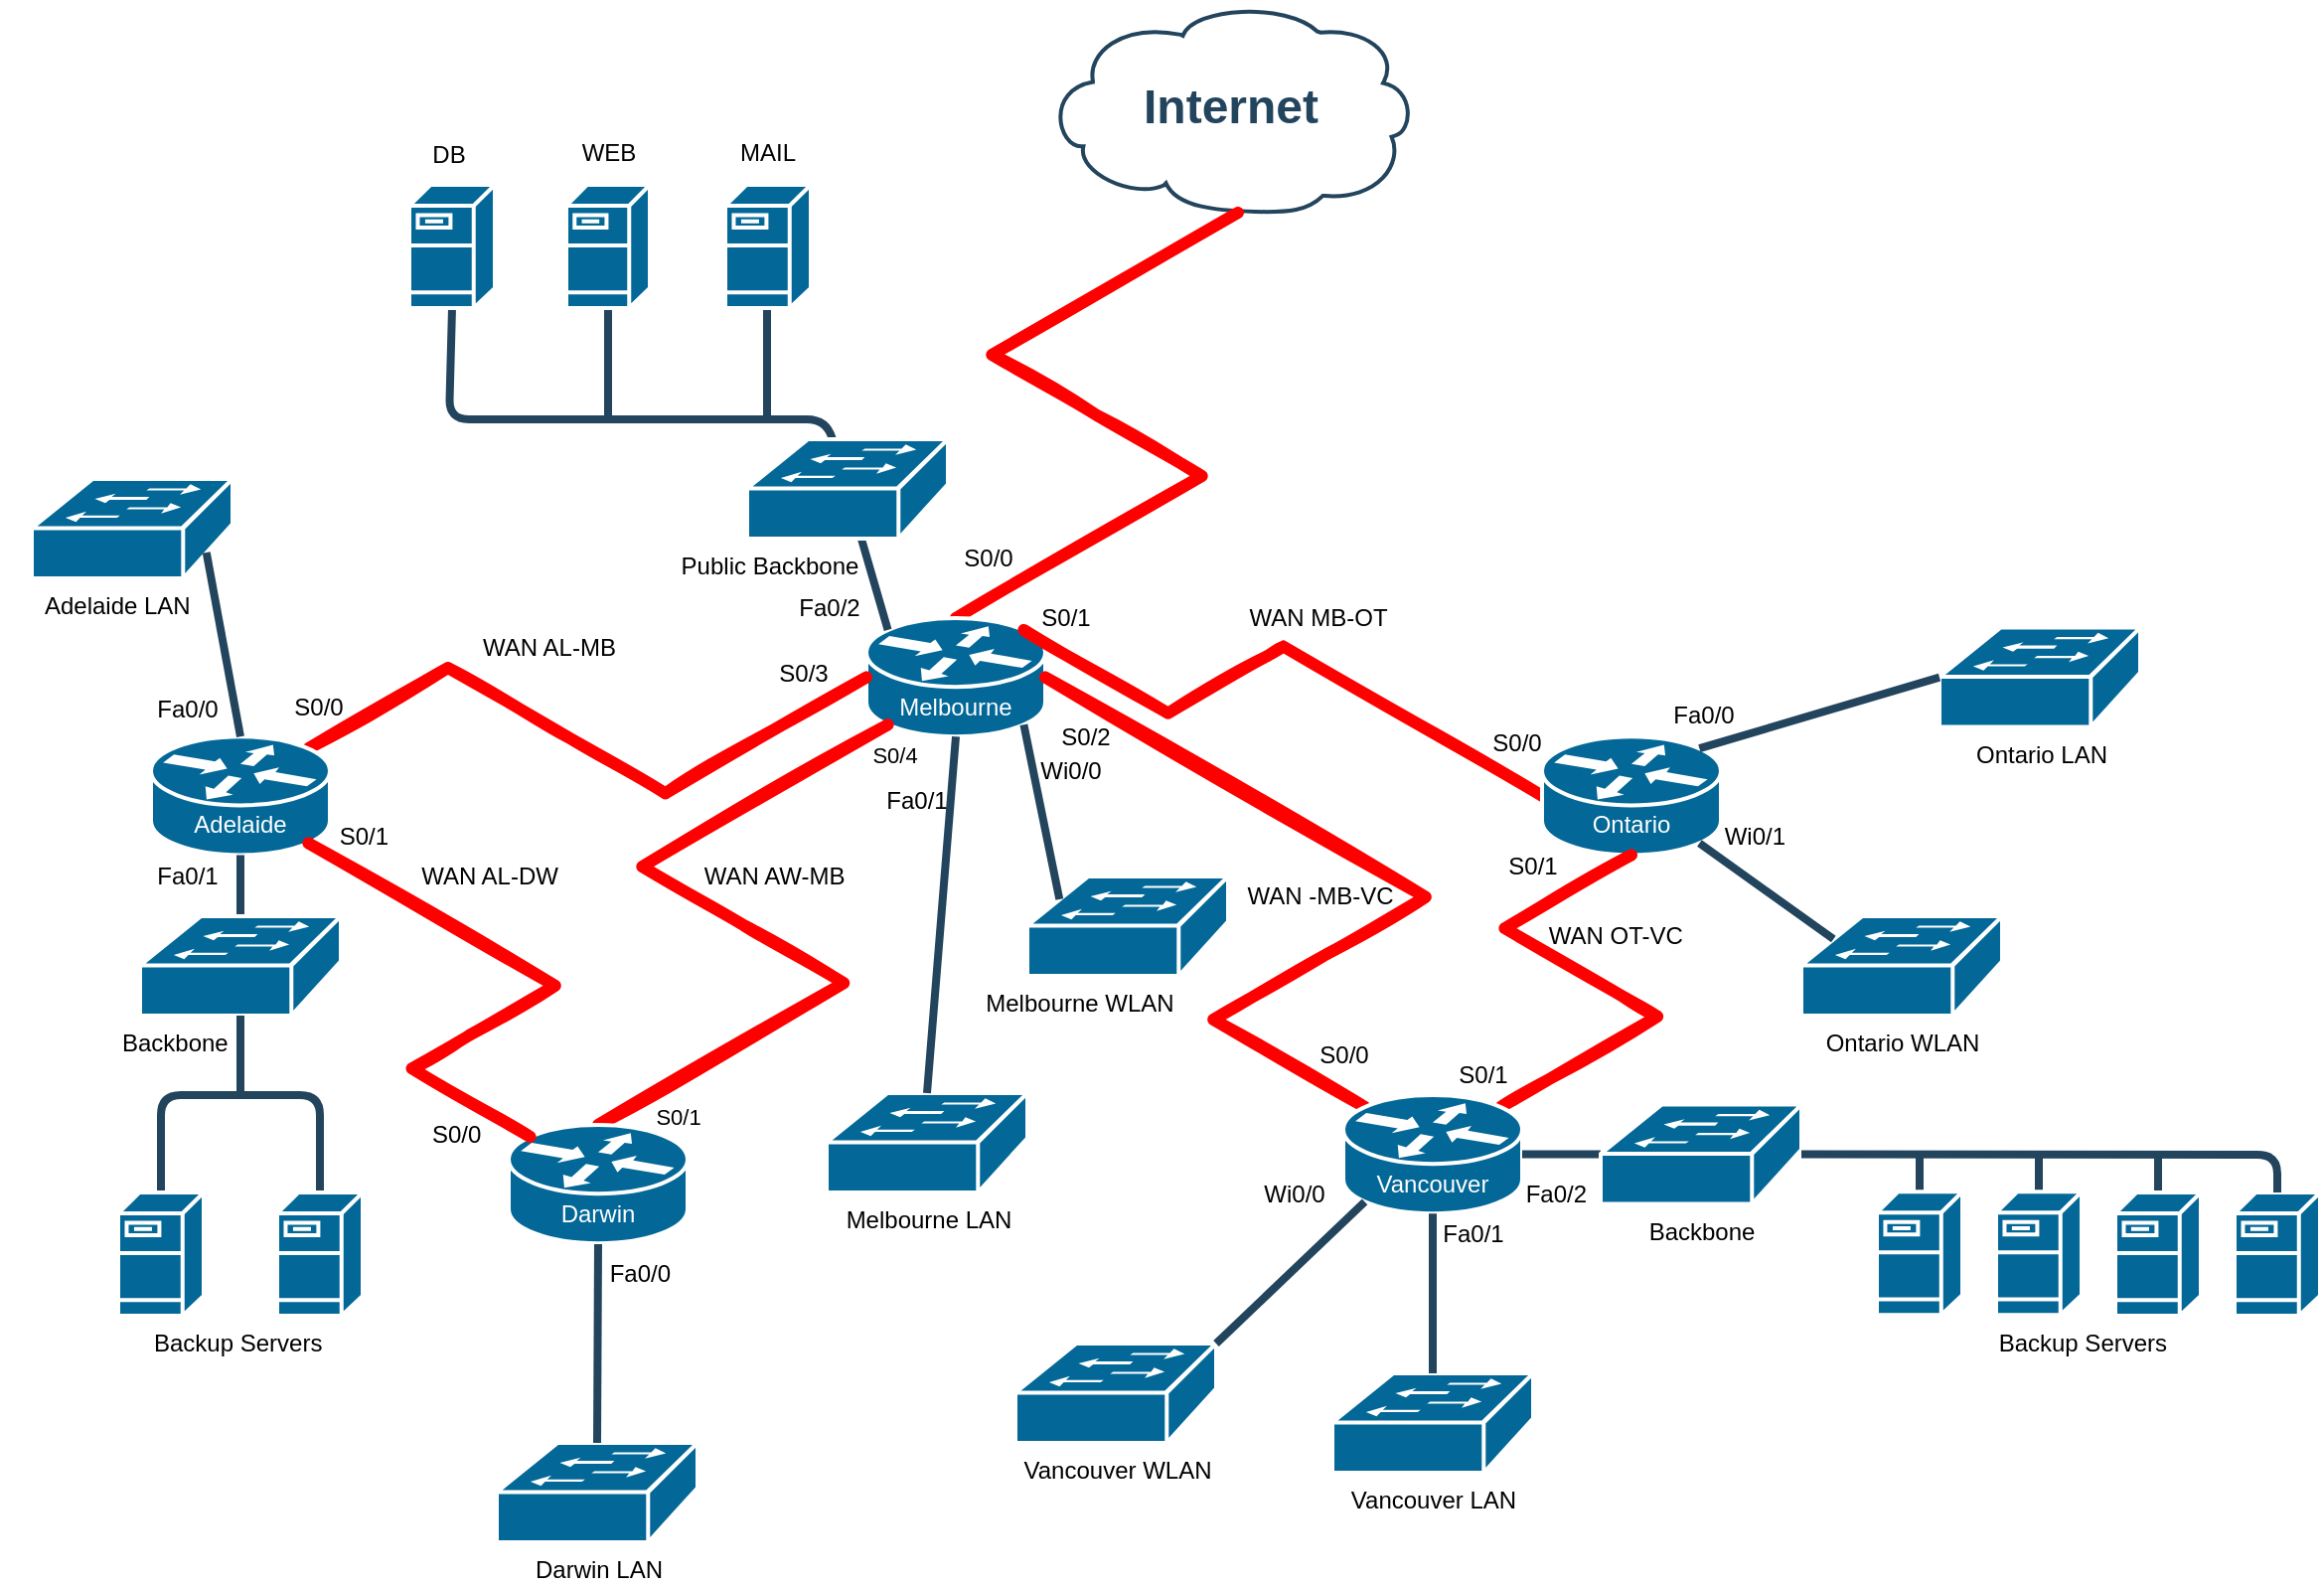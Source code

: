 <mxfile version="16.5.5" type="github">
  <diagram id="6a731a19-8d31-9384-78a2-239565b7b9f0" name="Page-1">
    <mxGraphModel dx="791" dy="792" grid="1" gridSize="10" guides="1" tooltips="1" connect="1" arrows="1" fold="1" page="1" pageScale="1" pageWidth="827" pageHeight="1169" background="none" math="0" shadow="0">
      <root>
        <mxCell id="0" />
        <mxCell id="1" parent="0" />
        <mxCell id="2109" value="Internet" style="shape=mxgraph.cisco.storage.cloud;html=1;dashed=0;strokeColor=#23445D;fillColor=#ffffff;strokeWidth=2;fontFamily=Helvetica;fontSize=24;fontColor=#23445D;align=center;fontStyle=1" parent="1" vertex="1">
          <mxGeometry x="540" y="50" width="186" height="106" as="geometry" />
        </mxCell>
        <mxCell id="spcKTsgn2pda0706TFlu-2170" style="edgeStyle=isometricEdgeStyle;rounded=0;orthogonalLoop=1;jettySize=auto;html=1;strokeColor=#FF0000;strokeWidth=6;endArrow=none;endFill=0;sketch=1;exitX=0.5;exitY=0;exitDx=0;exitDy=0;exitPerimeter=0;" parent="1" source="spcKTsgn2pda0706TFlu-2172" edge="1">
          <mxGeometry relative="1" as="geometry">
            <mxPoint x="510" y="350" as="sourcePoint" />
            <mxPoint x="637" y="156" as="targetPoint" />
            <Array as="points" />
          </mxGeometry>
        </mxCell>
        <mxCell id="spcKTsgn2pda0706TFlu-2172" value="" style="shape=mxgraph.cisco.routers.router;html=1;pointerEvents=1;dashed=0;fillColor=#036897;strokeColor=#ffffff;strokeWidth=2;verticalLabelPosition=bottom;verticalAlign=top;align=center;outlineConnect=0;" parent="1" vertex="1">
          <mxGeometry x="450" y="360" width="90" height="59.62" as="geometry" />
        </mxCell>
        <mxCell id="spcKTsgn2pda0706TFlu-2173" style="edgeStyle=isometricEdgeStyle;rounded=0;orthogonalLoop=1;jettySize=auto;html=1;strokeColor=#FF0000;strokeWidth=6;endArrow=none;endFill=0;sketch=1;elbow=vertical;entryX=0.88;entryY=0.1;entryDx=0;entryDy=0;entryPerimeter=0;exitX=0;exitY=0.5;exitDx=0;exitDy=0;exitPerimeter=0;" parent="1" source="spcKTsgn2pda0706TFlu-2174" target="spcKTsgn2pda0706TFlu-2172" edge="1">
          <mxGeometry relative="1" as="geometry">
            <mxPoint x="800.8" y="379.582" as="sourcePoint" />
            <mxPoint x="540" y="343.81" as="targetPoint" />
            <Array as="points">
              <mxPoint x="650" y="380" />
              <mxPoint x="670" y="364" />
            </Array>
          </mxGeometry>
        </mxCell>
        <mxCell id="spcKTsgn2pda0706TFlu-2174" value="" style="shape=mxgraph.cisco.routers.router;html=1;pointerEvents=1;dashed=0;fillColor=#036897;strokeColor=#ffffff;strokeWidth=2;verticalLabelPosition=bottom;verticalAlign=top;align=center;outlineConnect=0;" parent="1" vertex="1">
          <mxGeometry x="790" y="419.62" width="90" height="59.62" as="geometry" />
        </mxCell>
        <mxCell id="spcKTsgn2pda0706TFlu-2177" style="edgeStyle=isometricEdgeStyle;rounded=0;orthogonalLoop=1;jettySize=auto;html=1;strokeColor=#FF0000;strokeWidth=6;endArrow=none;endFill=0;sketch=1;elbow=vertical;entryX=1;entryY=0.5;entryDx=0;entryDy=0;entryPerimeter=0;exitX=0.12;exitY=0.1;exitDx=0;exitDy=0;exitPerimeter=0;" parent="1" source="spcKTsgn2pda0706TFlu-2180" target="spcKTsgn2pda0706TFlu-2172" edge="1">
          <mxGeometry relative="1" as="geometry">
            <mxPoint x="700" y="610" as="sourcePoint" />
            <mxPoint x="480" y="509.778" as="targetPoint" />
            <Array as="points">
              <mxPoint x="680" y="530" />
            </Array>
          </mxGeometry>
        </mxCell>
        <mxCell id="spcKTsgn2pda0706TFlu-2178" style="edgeStyle=isometricEdgeStyle;rounded=0;orthogonalLoop=1;jettySize=auto;html=1;strokeColor=#FF0000;strokeWidth=6;endArrow=none;endFill=0;sketch=1;entryX=0.5;entryY=1;entryDx=0;entryDy=0;entryPerimeter=0;exitX=0.88;exitY=0.1;exitDx=0;exitDy=0;exitPerimeter=0;" parent="1" source="spcKTsgn2pda0706TFlu-2180" target="spcKTsgn2pda0706TFlu-2174" edge="1">
          <mxGeometry relative="1" as="geometry">
            <mxPoint x="770" y="620" as="sourcePoint" />
            <mxPoint x="910" y="400" as="targetPoint" />
            <Array as="points">
              <mxPoint x="830" y="550" />
            </Array>
          </mxGeometry>
        </mxCell>
        <mxCell id="spcKTsgn2pda0706TFlu-2180" value="" style="shape=mxgraph.cisco.routers.router;html=1;pointerEvents=1;dashed=0;fillColor=#036897;strokeColor=#ffffff;strokeWidth=2;verticalLabelPosition=bottom;verticalAlign=top;align=center;outlineConnect=0;" parent="1" vertex="1">
          <mxGeometry x="690" y="600" width="90" height="59.62" as="geometry" />
        </mxCell>
        <mxCell id="spcKTsgn2pda0706TFlu-2181" style="edgeStyle=isometricEdgeStyle;rounded=0;orthogonalLoop=1;jettySize=auto;html=1;strokeColor=#FF0000;strokeWidth=6;endArrow=none;endFill=0;sketch=1;entryX=0;entryY=0.5;entryDx=0;entryDy=0;entryPerimeter=0;exitX=0.88;exitY=0.1;exitDx=0;exitDy=0;exitPerimeter=0;" parent="1" source="spcKTsgn2pda0706TFlu-2189" target="spcKTsgn2pda0706TFlu-2172" edge="1">
          <mxGeometry relative="1" as="geometry">
            <mxPoint x="210" y="450" as="sourcePoint" />
            <mxPoint x="640" y="428" as="targetPoint" />
            <Array as="points">
              <mxPoint x="300" y="420" />
            </Array>
          </mxGeometry>
        </mxCell>
        <mxCell id="spcKTsgn2pda0706TFlu-2182" style="edgeStyle=isometricEdgeStyle;rounded=0;orthogonalLoop=1;jettySize=auto;html=1;strokeColor=#FF0000;strokeWidth=6;endArrow=none;endFill=0;sketch=1;entryX=0.12;entryY=0.9;entryDx=0;entryDy=0;entryPerimeter=0;exitX=0.5;exitY=0;exitDx=0;exitDy=0;exitPerimeter=0;" parent="1" source="spcKTsgn2pda0706TFlu-2191" target="spcKTsgn2pda0706TFlu-2172" edge="1">
          <mxGeometry relative="1" as="geometry">
            <mxPoint x="310" y="610" as="sourcePoint" />
            <mxPoint x="440" y="509.778" as="targetPoint" />
          </mxGeometry>
        </mxCell>
        <mxCell id="spcKTsgn2pda0706TFlu-2252" value="S0/4" style="edgeLabel;html=1;align=center;verticalAlign=middle;resizable=0;points=[];fontColor=#000000;" parent="spcKTsgn2pda0706TFlu-2182" vertex="1" connectable="0">
          <mxGeometry x="0.855" y="-10" relative="1" as="geometry">
            <mxPoint x="23" y="-8" as="offset" />
          </mxGeometry>
        </mxCell>
        <mxCell id="spcKTsgn2pda0706TFlu-2266" value="S0/1" style="edgeLabel;html=1;align=center;verticalAlign=middle;resizable=0;points=[];fontColor=#000000;" parent="spcKTsgn2pda0706TFlu-2182" vertex="1" connectable="0">
          <mxGeometry x="-0.802" y="-10" relative="1" as="geometry">
            <mxPoint y="7" as="offset" />
          </mxGeometry>
        </mxCell>
        <mxCell id="spcKTsgn2pda0706TFlu-2183" value="" style="elbow=horizontal;endArrow=none;html=1;strokeColor=#23445D;endFill=0;strokeWidth=4;rounded=1;entryX=0.12;entryY=0.1;entryDx=0;entryDy=0;entryPerimeter=0;startArrow=none;exitX=0.5;exitY=1;exitDx=0;exitDy=0;exitPerimeter=0;" parent="1" source="spcKTsgn2pda0706TFlu-2201" target="spcKTsgn2pda0706TFlu-2172" edge="1">
          <mxGeometry width="100" height="100" relative="1" as="geometry">
            <mxPoint x="240" y="200" as="sourcePoint" />
            <mxPoint x="410" y="350" as="targetPoint" />
            <Array as="points">
              <mxPoint x="240" y="260" />
              <mxPoint x="430" y="260" />
            </Array>
          </mxGeometry>
        </mxCell>
        <mxCell id="spcKTsgn2pda0706TFlu-2184" value="" style="elbow=horizontal;endArrow=none;html=1;strokeColor=#23445D;endFill=0;strokeWidth=4;rounded=1;" parent="1" edge="1">
          <mxGeometry width="100" height="100" relative="1" as="geometry">
            <mxPoint x="320" y="260" as="sourcePoint" />
            <mxPoint x="320" y="200" as="targetPoint" />
          </mxGeometry>
        </mxCell>
        <mxCell id="spcKTsgn2pda0706TFlu-2185" value="" style="elbow=horizontal;endArrow=none;html=1;strokeColor=#23445D;endFill=0;strokeWidth=4;rounded=1;" parent="1" edge="1">
          <mxGeometry width="100" height="100" relative="1" as="geometry">
            <mxPoint x="400" y="260" as="sourcePoint" />
            <mxPoint x="400" y="200" as="targetPoint" />
          </mxGeometry>
        </mxCell>
        <mxCell id="spcKTsgn2pda0706TFlu-2186" value="&lt;font color=&quot;#ffffff&quot;&gt;Melbourne&lt;/font&gt;" style="text;html=1;strokeColor=none;fillColor=none;align=center;verticalAlign=middle;whiteSpace=wrap;rounded=0;" parent="1" vertex="1">
          <mxGeometry x="465" y="389.62" width="60" height="30" as="geometry" />
        </mxCell>
        <mxCell id="spcKTsgn2pda0706TFlu-2187" value="&lt;font color=&quot;#ffffff&quot;&gt;Ontario&lt;/font&gt;" style="text;html=1;strokeColor=none;fillColor=none;align=center;verticalAlign=middle;whiteSpace=wrap;rounded=0;" parent="1" vertex="1">
          <mxGeometry x="805" y="449.24" width="60" height="30" as="geometry" />
        </mxCell>
        <mxCell id="spcKTsgn2pda0706TFlu-2188" value="&lt;font color=&quot;#ffffff&quot;&gt;Vancouver&lt;/font&gt;" style="text;html=1;strokeColor=none;fillColor=none;align=center;verticalAlign=middle;whiteSpace=wrap;rounded=0;" parent="1" vertex="1">
          <mxGeometry x="705" y="629.81" width="60" height="30" as="geometry" />
        </mxCell>
        <mxCell id="spcKTsgn2pda0706TFlu-2189" value="" style="shape=mxgraph.cisco.routers.router;html=1;pointerEvents=1;dashed=0;fillColor=#036897;strokeColor=#ffffff;strokeWidth=2;verticalLabelPosition=bottom;verticalAlign=top;align=center;outlineConnect=0;" parent="1" vertex="1">
          <mxGeometry x="90" y="419.62" width="90" height="59.62" as="geometry" />
        </mxCell>
        <mxCell id="spcKTsgn2pda0706TFlu-2190" value="&lt;font color=&quot;#ffffff&quot;&gt;Adelaide&lt;/font&gt;" style="text;html=1;strokeColor=none;fillColor=none;align=center;verticalAlign=middle;whiteSpace=wrap;rounded=0;" parent="1" vertex="1">
          <mxGeometry x="105" y="449.24" width="60" height="30" as="geometry" />
        </mxCell>
        <mxCell id="spcKTsgn2pda0706TFlu-2191" value="" style="shape=mxgraph.cisco.routers.router;html=1;pointerEvents=1;dashed=0;fillColor=#036897;strokeColor=#ffffff;strokeWidth=2;verticalLabelPosition=bottom;verticalAlign=top;align=center;outlineConnect=0;" parent="1" vertex="1">
          <mxGeometry x="270" y="615" width="90" height="59.62" as="geometry" />
        </mxCell>
        <mxCell id="spcKTsgn2pda0706TFlu-2192" value="&lt;font color=&quot;#ffffff&quot;&gt;Darwin&lt;/font&gt;" style="text;html=1;strokeColor=none;fillColor=none;align=center;verticalAlign=middle;whiteSpace=wrap;rounded=0;" parent="1" vertex="1">
          <mxGeometry x="285" y="644.62" width="60" height="30" as="geometry" />
        </mxCell>
        <mxCell id="spcKTsgn2pda0706TFlu-2193" style="edgeStyle=isometricEdgeStyle;rounded=0;orthogonalLoop=1;jettySize=auto;html=1;strokeColor=#FF0000;strokeWidth=6;endArrow=none;endFill=0;sketch=1;elbow=vertical;entryX=0.88;entryY=0.9;entryDx=0;entryDy=0;entryPerimeter=0;exitX=0.12;exitY=0.1;exitDx=0;exitDy=0;exitPerimeter=0;" parent="1" source="spcKTsgn2pda0706TFlu-2191" target="spcKTsgn2pda0706TFlu-2189" edge="1">
          <mxGeometry relative="1" as="geometry">
            <mxPoint x="490.8" y="505.55" as="sourcePoint" />
            <mxPoint x="230" y="469.778" as="targetPoint" />
            <Array as="points">
              <mxPoint x="250" y="570" />
            </Array>
          </mxGeometry>
        </mxCell>
        <mxCell id="spcKTsgn2pda0706TFlu-2194" value="" style="elbow=horizontal;endArrow=none;html=1;strokeColor=#23445D;endFill=0;strokeWidth=4;rounded=1;entryX=0.5;entryY=1;entryDx=0;entryDy=0;entryPerimeter=0;fontColor=#FFFFFF;startArrow=none;" parent="1" target="spcKTsgn2pda0706TFlu-2189" edge="1" source="spcKTsgn2pda0706TFlu-2247">
          <mxGeometry width="100" height="100" relative="1" as="geometry">
            <mxPoint x="135" y="600" as="sourcePoint" />
            <mxPoint x="253" y="340" as="targetPoint" />
            <Array as="points" />
          </mxGeometry>
        </mxCell>
        <mxCell id="spcKTsgn2pda0706TFlu-2195" value="" style="elbow=horizontal;endArrow=none;html=1;strokeColor=#23445D;endFill=0;strokeWidth=4;rounded=1;fontColor=#FFFFFF;" parent="1" source="spcKTsgn2pda0706TFlu-2207" target="spcKTsgn2pda0706TFlu-2208" edge="1">
          <mxGeometry width="100" height="100" relative="1" as="geometry">
            <mxPoint x="95" y="680" as="sourcePoint" />
            <mxPoint x="175" y="680" as="targetPoint" />
            <Array as="points">
              <mxPoint x="95" y="600" />
              <mxPoint x="175" y="600" />
            </Array>
          </mxGeometry>
        </mxCell>
        <mxCell id="spcKTsgn2pda0706TFlu-2196" value="" style="elbow=horizontal;endArrow=none;html=1;strokeColor=#23445D;endFill=0;strokeWidth=4;rounded=1;entryX=1;entryY=0.5;entryDx=0;entryDy=0;entryPerimeter=0;fontColor=#FFFFFF;startArrow=none;" parent="1" source="spcKTsgn2pda0706TFlu-2239" target="spcKTsgn2pda0706TFlu-2180" edge="1">
          <mxGeometry width="100" height="100" relative="1" as="geometry">
            <mxPoint x="1160" y="680" as="sourcePoint" />
            <mxPoint x="880" y="629.62" as="targetPoint" />
            <Array as="points" />
          </mxGeometry>
        </mxCell>
        <mxCell id="spcKTsgn2pda0706TFlu-2197" value="" style="elbow=horizontal;endArrow=none;html=1;strokeColor=#23445D;endFill=0;strokeWidth=4;rounded=1;fontColor=#FFFFFF;" parent="1" source="spcKTsgn2pda0706TFlu-2210" edge="1">
          <mxGeometry width="100" height="100" relative="1" as="geometry">
            <mxPoint x="1100" y="680" as="sourcePoint" />
            <mxPoint x="1100" y="630" as="targetPoint" />
          </mxGeometry>
        </mxCell>
        <mxCell id="spcKTsgn2pda0706TFlu-2199" value="" style="elbow=horizontal;endArrow=none;html=1;strokeColor=#23445D;endFill=0;strokeWidth=4;rounded=1;fontColor=#FFFFFF;" parent="1" source="spcKTsgn2pda0706TFlu-2211" edge="1">
          <mxGeometry width="100" height="100" relative="1" as="geometry">
            <mxPoint x="1040" y="679.62" as="sourcePoint" />
            <mxPoint x="1040" y="629.62" as="targetPoint" />
          </mxGeometry>
        </mxCell>
        <mxCell id="spcKTsgn2pda0706TFlu-2200" value="" style="elbow=horizontal;endArrow=none;html=1;strokeColor=#23445D;endFill=0;strokeWidth=4;rounded=1;fontColor=#FFFFFF;" parent="1" source="spcKTsgn2pda0706TFlu-2212" edge="1">
          <mxGeometry width="100" height="100" relative="1" as="geometry">
            <mxPoint x="980" y="679.62" as="sourcePoint" />
            <mxPoint x="980" y="629.62" as="targetPoint" />
          </mxGeometry>
        </mxCell>
        <mxCell id="spcKTsgn2pda0706TFlu-2201" value="" style="shape=mxgraph.cisco.servers.fileserver;html=1;pointerEvents=1;dashed=0;fillColor=#036897;strokeColor=#ffffff;strokeWidth=2;verticalLabelPosition=bottom;verticalAlign=top;align=center;outlineConnect=0;" parent="1" vertex="1">
          <mxGeometry x="220" y="142" width="43" height="62" as="geometry" />
        </mxCell>
        <mxCell id="spcKTsgn2pda0706TFlu-2202" value="" style="shape=mxgraph.cisco.servers.fileserver;html=1;pointerEvents=1;dashed=0;fillColor=#036897;strokeColor=#ffffff;strokeWidth=2;verticalLabelPosition=bottom;verticalAlign=top;align=center;outlineConnect=0;" parent="1" vertex="1">
          <mxGeometry x="299" y="142" width="42" height="62" as="geometry" />
        </mxCell>
        <mxCell id="spcKTsgn2pda0706TFlu-2203" value="" style="shape=mxgraph.cisco.servers.fileserver;html=1;pointerEvents=1;dashed=0;fillColor=#036897;strokeColor=#ffffff;strokeWidth=2;verticalLabelPosition=bottom;verticalAlign=top;align=center;outlineConnect=0;" parent="1" vertex="1">
          <mxGeometry x="379" y="142" width="43" height="62" as="geometry" />
        </mxCell>
        <mxCell id="spcKTsgn2pda0706TFlu-2204" value="DB" style="text;html=1;strokeColor=none;fillColor=none;align=center;verticalAlign=middle;whiteSpace=wrap;rounded=0;fontColor=#000000;" parent="1" vertex="1">
          <mxGeometry x="210" y="112" width="60" height="30" as="geometry" />
        </mxCell>
        <mxCell id="spcKTsgn2pda0706TFlu-2205" value="WEB" style="text;html=1;align=center;verticalAlign=middle;resizable=0;points=[];autosize=1;strokeColor=none;fillColor=none;fontColor=#000000;" parent="1" vertex="1">
          <mxGeometry x="300" y="116" width="40" height="20" as="geometry" />
        </mxCell>
        <mxCell id="spcKTsgn2pda0706TFlu-2206" value="MAIL" style="text;html=1;align=center;verticalAlign=middle;resizable=0;points=[];autosize=1;strokeColor=none;fillColor=none;fontColor=#000000;" parent="1" vertex="1">
          <mxGeometry x="380" y="116" width="40" height="20" as="geometry" />
        </mxCell>
        <mxCell id="spcKTsgn2pda0706TFlu-2207" value="&amp;nbsp; &amp;nbsp; &amp;nbsp; &amp;nbsp; &amp;nbsp; &amp;nbsp; &amp;nbsp; &amp;nbsp; &amp;nbsp; &amp;nbsp; &amp;nbsp; &amp;nbsp;Backup Servers" style="shape=mxgraph.cisco.servers.fileserver;html=1;pointerEvents=1;dashed=0;fillColor=#036897;strokeColor=#ffffff;strokeWidth=2;verticalLabelPosition=bottom;verticalAlign=top;align=center;outlineConnect=0;fontColor=#000000;" parent="1" vertex="1">
          <mxGeometry x="73.5" y="649" width="43" height="62" as="geometry" />
        </mxCell>
        <mxCell id="spcKTsgn2pda0706TFlu-2208" value="" style="shape=mxgraph.cisco.servers.fileserver;html=1;pointerEvents=1;dashed=0;fillColor=#036897;strokeColor=#ffffff;strokeWidth=2;verticalLabelPosition=bottom;verticalAlign=top;align=center;outlineConnect=0;fontColor=#000000;" parent="1" vertex="1">
          <mxGeometry x="153.5" y="649" width="43" height="62" as="geometry" />
        </mxCell>
        <mxCell id="spcKTsgn2pda0706TFlu-2209" value="" style="shape=mxgraph.cisco.servers.fileserver;html=1;pointerEvents=1;dashed=0;fillColor=#036897;strokeColor=#ffffff;strokeWidth=2;verticalLabelPosition=bottom;verticalAlign=top;align=center;outlineConnect=0;fontColor=#000000;" parent="1" vertex="1">
          <mxGeometry x="1138.5" y="649" width="43" height="62" as="geometry" />
        </mxCell>
        <mxCell id="spcKTsgn2pda0706TFlu-2210" value="" style="shape=mxgraph.cisco.servers.fileserver;html=1;pointerEvents=1;dashed=0;fillColor=#036897;strokeColor=#ffffff;strokeWidth=2;verticalLabelPosition=bottom;verticalAlign=top;align=center;outlineConnect=0;fontColor=#000000;" parent="1" vertex="1">
          <mxGeometry x="1078.5" y="649" width="43" height="62" as="geometry" />
        </mxCell>
        <mxCell id="spcKTsgn2pda0706TFlu-2211" value="&amp;nbsp; &amp;nbsp; &amp;nbsp; &amp;nbsp; &amp;nbsp; &amp;nbsp; &amp;nbsp;Backup Servers" style="shape=mxgraph.cisco.servers.fileserver;html=1;pointerEvents=1;dashed=0;fillColor=#036897;strokeColor=#ffffff;strokeWidth=2;verticalLabelPosition=bottom;verticalAlign=top;align=center;outlineConnect=0;fontColor=#000000;" parent="1" vertex="1">
          <mxGeometry x="1018.5" y="648.62" width="43" height="62" as="geometry" />
        </mxCell>
        <mxCell id="spcKTsgn2pda0706TFlu-2212" value="" style="shape=mxgraph.cisco.servers.fileserver;html=1;pointerEvents=1;dashed=0;fillColor=#036897;strokeColor=#ffffff;strokeWidth=2;verticalLabelPosition=bottom;verticalAlign=top;align=center;outlineConnect=0;fontColor=#000000;" parent="1" vertex="1">
          <mxGeometry x="958.5" y="648.62" width="43" height="62" as="geometry" />
        </mxCell>
        <mxCell id="spcKTsgn2pda0706TFlu-2218" value="Melbourne LAN" style="shape=mxgraph.cisco.switches.workgroup_switch;html=1;pointerEvents=1;dashed=0;fillColor=#036897;strokeColor=#ffffff;strokeWidth=2;verticalLabelPosition=bottom;verticalAlign=top;align=center;outlineConnect=0;fontColor=#000000;" parent="1" vertex="1">
          <mxGeometry x="430.0" y="599" width="101" height="50" as="geometry" />
        </mxCell>
        <mxCell id="spcKTsgn2pda0706TFlu-2219" value="" style="elbow=horizontal;endArrow=none;html=1;strokeColor=#23445D;endFill=0;strokeWidth=4;rounded=1;fontColor=#000000;exitX=0.5;exitY=0;exitDx=0;exitDy=0;exitPerimeter=0;entryX=0.5;entryY=1;entryDx=0;entryDy=0;entryPerimeter=0;" parent="1" source="spcKTsgn2pda0706TFlu-2218" target="spcKTsgn2pda0706TFlu-2172" edge="1">
          <mxGeometry width="100" height="100" relative="1" as="geometry">
            <mxPoint x="448" y="840.06" as="sourcePoint" />
            <mxPoint x="495" y="434.62" as="targetPoint" />
          </mxGeometry>
        </mxCell>
        <mxCell id="spcKTsgn2pda0706TFlu-2220" value="Melbourne WLAN&amp;nbsp; &amp;nbsp; &amp;nbsp; &amp;nbsp; &amp;nbsp; &amp;nbsp; &amp;nbsp; &amp;nbsp;" style="shape=mxgraph.cisco.switches.workgroup_switch;html=1;pointerEvents=1;dashed=0;fillColor=#036897;strokeColor=#ffffff;strokeWidth=2;verticalLabelPosition=bottom;verticalAlign=top;align=center;outlineConnect=0;fontColor=#000000;" parent="1" vertex="1">
          <mxGeometry x="531.0" y="490" width="101" height="50" as="geometry" />
        </mxCell>
        <mxCell id="spcKTsgn2pda0706TFlu-2221" value="" style="elbow=horizontal;endArrow=none;html=1;strokeColor=#23445D;endFill=0;strokeWidth=4;rounded=1;fontColor=#000000;exitX=0.16;exitY=0.23;exitDx=0;exitDy=0;exitPerimeter=0;entryX=0.88;entryY=0.9;entryDx=0;entryDy=0;entryPerimeter=0;" parent="1" source="spcKTsgn2pda0706TFlu-2220" target="spcKTsgn2pda0706TFlu-2172" edge="1">
          <mxGeometry width="100" height="100" relative="1" as="geometry">
            <mxPoint x="498" y="539.49" as="sourcePoint" />
            <mxPoint x="571" y="374.43" as="targetPoint" />
          </mxGeometry>
        </mxCell>
        <mxCell id="spcKTsgn2pda0706TFlu-2222" value="Adelaide LAN&amp;nbsp; &amp;nbsp; &amp;nbsp;" style="shape=mxgraph.cisco.switches.workgroup_switch;html=1;pointerEvents=1;dashed=0;fillColor=#036897;strokeColor=#ffffff;strokeWidth=2;verticalLabelPosition=bottom;verticalAlign=top;align=center;outlineConnect=0;fontColor=#000000;" parent="1" vertex="1">
          <mxGeometry x="30.0" y="290" width="101" height="50" as="geometry" />
        </mxCell>
        <mxCell id="spcKTsgn2pda0706TFlu-2223" value="" style="elbow=horizontal;endArrow=none;html=1;strokeColor=#23445D;endFill=0;strokeWidth=4;rounded=1;fontColor=#000000;exitX=0.87;exitY=0.74;exitDx=0;exitDy=0;exitPerimeter=0;entryX=0.5;entryY=0;entryDx=0;entryDy=0;entryPerimeter=0;" parent="1" source="spcKTsgn2pda0706TFlu-2222" target="spcKTsgn2pda0706TFlu-2189" edge="1">
          <mxGeometry width="100" height="100" relative="1" as="geometry">
            <mxPoint x="-2" y="335.06" as="sourcePoint" />
            <mxPoint x="91" y="409.62" as="targetPoint" />
          </mxGeometry>
        </mxCell>
        <mxCell id="spcKTsgn2pda0706TFlu-2224" value="Darwin LAN" style="shape=mxgraph.cisco.switches.workgroup_switch;html=1;pointerEvents=1;dashed=0;fillColor=#036897;strokeColor=#ffffff;strokeWidth=2;verticalLabelPosition=bottom;verticalAlign=top;align=center;outlineConnect=0;fontColor=#000000;" parent="1" vertex="1">
          <mxGeometry x="264.0" y="775" width="101" height="50" as="geometry" />
        </mxCell>
        <mxCell id="spcKTsgn2pda0706TFlu-2225" value="" style="elbow=horizontal;endArrow=none;html=1;strokeColor=#23445D;endFill=0;strokeWidth=4;rounded=1;fontColor=#000000;exitX=0.5;exitY=0;exitDx=0;exitDy=0;exitPerimeter=0;" parent="1" source="spcKTsgn2pda0706TFlu-2224" edge="1">
          <mxGeometry width="100" height="100" relative="1" as="geometry">
            <mxPoint x="242" y="840.06" as="sourcePoint" />
            <mxPoint x="315" y="675" as="targetPoint" />
          </mxGeometry>
        </mxCell>
        <mxCell id="spcKTsgn2pda0706TFlu-2226" value="Vancouver WLAN" style="shape=mxgraph.cisco.switches.workgroup_switch;html=1;pointerEvents=1;dashed=0;fillColor=#036897;strokeColor=#ffffff;strokeWidth=2;verticalLabelPosition=bottom;verticalAlign=top;align=center;outlineConnect=0;fontColor=#000000;" parent="1" vertex="1">
          <mxGeometry x="525.0" y="725" width="101" height="50" as="geometry" />
        </mxCell>
        <mxCell id="spcKTsgn2pda0706TFlu-2227" value="" style="elbow=horizontal;endArrow=none;html=1;strokeColor=#23445D;endFill=0;strokeWidth=4;rounded=1;fontColor=#000000;exitX=1;exitY=0;exitDx=0;exitDy=0;exitPerimeter=0;entryX=0.12;entryY=0.9;entryDx=0;entryDy=0;entryPerimeter=0;" parent="1" source="spcKTsgn2pda0706TFlu-2226" target="spcKTsgn2pda0706TFlu-2180" edge="1">
          <mxGeometry width="100" height="100" relative="1" as="geometry">
            <mxPoint x="558" y="805.06" as="sourcePoint" />
            <mxPoint x="631" y="640" as="targetPoint" />
          </mxGeometry>
        </mxCell>
        <mxCell id="spcKTsgn2pda0706TFlu-2228" value="Vancouver LAN" style="shape=mxgraph.cisco.switches.workgroup_switch;html=1;pointerEvents=1;dashed=0;fillColor=#036897;strokeColor=#ffffff;strokeWidth=2;verticalLabelPosition=bottom;verticalAlign=top;align=center;outlineConnect=0;fontColor=#000000;" parent="1" vertex="1">
          <mxGeometry x="684.5" y="740" width="101" height="50" as="geometry" />
        </mxCell>
        <mxCell id="spcKTsgn2pda0706TFlu-2229" value="" style="elbow=horizontal;endArrow=none;html=1;strokeColor=#23445D;endFill=0;strokeWidth=4;rounded=1;fontColor=#000000;exitX=0.5;exitY=0;exitDx=0;exitDy=0;exitPerimeter=0;entryX=0.5;entryY=1;entryDx=0;entryDy=0;entryPerimeter=0;" parent="1" source="spcKTsgn2pda0706TFlu-2228" target="spcKTsgn2pda0706TFlu-2180" edge="1">
          <mxGeometry width="100" height="100" relative="1" as="geometry">
            <mxPoint x="667" y="855.06" as="sourcePoint" />
            <mxPoint x="740" y="680" as="targetPoint" />
          </mxGeometry>
        </mxCell>
        <mxCell id="spcKTsgn2pda0706TFlu-2230" value="Ontario LAN" style="shape=mxgraph.cisco.switches.workgroup_switch;html=1;pointerEvents=1;dashed=0;fillColor=#036897;strokeColor=#ffffff;strokeWidth=2;verticalLabelPosition=bottom;verticalAlign=top;align=center;outlineConnect=0;fontColor=#000000;labelPosition=center;" parent="1" vertex="1">
          <mxGeometry x="990.0" y="364.81" width="101" height="50" as="geometry" />
        </mxCell>
        <mxCell id="spcKTsgn2pda0706TFlu-2231" value="" style="elbow=horizontal;endArrow=none;html=1;strokeColor=#23445D;endFill=0;strokeWidth=4;rounded=1;fontColor=#000000;exitX=0;exitY=0.5;exitDx=0;exitDy=0;exitPerimeter=0;entryX=0.88;entryY=0.1;entryDx=0;entryDy=0;entryPerimeter=0;" parent="1" source="spcKTsgn2pda0706TFlu-2230" target="spcKTsgn2pda0706TFlu-2174" edge="1">
          <mxGeometry width="100" height="100" relative="1" as="geometry">
            <mxPoint x="807" y="385.06" as="sourcePoint" />
            <mxPoint x="880" y="220" as="targetPoint" />
          </mxGeometry>
        </mxCell>
        <mxCell id="spcKTsgn2pda0706TFlu-2232" value="Ontario WLAN" style="shape=mxgraph.cisco.switches.workgroup_switch;html=1;pointerEvents=1;dashed=0;fillColor=#036897;strokeColor=#ffffff;strokeWidth=2;verticalLabelPosition=bottom;verticalAlign=top;align=center;outlineConnect=0;fontColor=#000000;" parent="1" vertex="1">
          <mxGeometry x="920.5" y="510" width="101" height="50" as="geometry" />
        </mxCell>
        <mxCell id="spcKTsgn2pda0706TFlu-2233" value="" style="elbow=horizontal;endArrow=none;html=1;strokeColor=#23445D;endFill=0;strokeWidth=4;rounded=1;fontColor=#000000;exitX=0.16;exitY=0.23;exitDx=0;exitDy=0;exitPerimeter=0;entryX=0.88;entryY=0.9;entryDx=0;entryDy=0;entryPerimeter=0;" parent="1" source="spcKTsgn2pda0706TFlu-2232" target="spcKTsgn2pda0706TFlu-2174" edge="1">
          <mxGeometry width="100" height="100" relative="1" as="geometry">
            <mxPoint x="940" y="585.06" as="sourcePoint" />
            <mxPoint x="1013" y="420" as="targetPoint" />
          </mxGeometry>
        </mxCell>
        <mxCell id="spcKTsgn2pda0706TFlu-2234" value="S0/0" style="text;html=1;align=center;verticalAlign=middle;resizable=0;points=[];autosize=1;strokeColor=none;fillColor=none;fontColor=#000000;" parent="1" vertex="1">
          <mxGeometry x="491" y="320" width="40" height="20" as="geometry" />
        </mxCell>
        <mxCell id="spcKTsgn2pda0706TFlu-2236" value="S0/1" style="text;html=1;align=center;verticalAlign=middle;resizable=0;points=[];autosize=1;strokeColor=none;fillColor=none;fontColor=#000000;" parent="1" vertex="1">
          <mxGeometry x="530" y="350" width="40" height="20" as="geometry" />
        </mxCell>
        <mxCell id="spcKTsgn2pda0706TFlu-2237" value="S0/2" style="text;html=1;align=center;verticalAlign=middle;resizable=0;points=[];autosize=1;strokeColor=none;fillColor=none;fontColor=#000000;" parent="1" vertex="1">
          <mxGeometry x="540" y="410" width="40" height="20" as="geometry" />
        </mxCell>
        <mxCell id="spcKTsgn2pda0706TFlu-2239" value="Backbone" style="shape=mxgraph.cisco.switches.workgroup_switch;html=1;pointerEvents=1;dashed=0;fillColor=#036897;strokeColor=#ffffff;strokeWidth=2;verticalLabelPosition=bottom;verticalAlign=top;align=center;outlineConnect=0;fontColor=#000000;" parent="1" vertex="1">
          <mxGeometry x="819.5" y="604.81" width="101" height="50" as="geometry" />
        </mxCell>
        <mxCell id="spcKTsgn2pda0706TFlu-2244" value="" style="elbow=horizontal;endArrow=none;html=1;strokeColor=#23445D;endFill=0;strokeWidth=4;rounded=1;entryX=1;entryY=0.5;entryDx=0;entryDy=0;entryPerimeter=0;fontColor=#FFFFFF;" parent="1" source="spcKTsgn2pda0706TFlu-2209" target="spcKTsgn2pda0706TFlu-2239" edge="1">
          <mxGeometry width="100" height="100" relative="1" as="geometry">
            <mxPoint x="1160" y="649" as="sourcePoint" />
            <mxPoint x="780" y="629.81" as="targetPoint" />
            <Array as="points">
              <mxPoint x="1160" y="630" />
            </Array>
          </mxGeometry>
        </mxCell>
        <mxCell id="spcKTsgn2pda0706TFlu-2249" value="Fa0/2" style="text;html=1;align=center;verticalAlign=middle;resizable=0;points=[];autosize=1;strokeColor=none;fillColor=none;fontColor=#000000;" parent="1" vertex="1">
          <mxGeometry x="405.5" y="344.81" width="50" height="20" as="geometry" />
        </mxCell>
        <mxCell id="spcKTsgn2pda0706TFlu-2250" value="S0/3" style="text;html=1;align=center;verticalAlign=middle;resizable=0;points=[];autosize=1;strokeColor=none;fillColor=none;fontColor=#000000;" parent="1" vertex="1">
          <mxGeometry x="398" y="378" width="40" height="20" as="geometry" />
        </mxCell>
        <mxCell id="spcKTsgn2pda0706TFlu-2253" value="Wi0/0" style="text;html=1;strokeColor=none;fillColor=none;align=center;verticalAlign=middle;whiteSpace=wrap;rounded=0;fontColor=#000000;" parent="1" vertex="1">
          <mxGeometry x="523" y="421.62" width="60" height="30" as="geometry" />
        </mxCell>
        <mxCell id="spcKTsgn2pda0706TFlu-2254" value="Fa0/1" style="text;html=1;align=center;verticalAlign=middle;resizable=0;points=[];autosize=1;strokeColor=none;fillColor=none;fontColor=#000000;" parent="1" vertex="1">
          <mxGeometry x="450" y="442" width="50" height="20" as="geometry" />
        </mxCell>
        <mxCell id="spcKTsgn2pda0706TFlu-2255" value="WAN MB-OT" style="text;html=1;align=center;verticalAlign=middle;resizable=0;points=[];autosize=1;strokeColor=none;fillColor=none;fontColor=#000000;" parent="1" vertex="1">
          <mxGeometry x="632" y="350" width="90" height="20" as="geometry" />
        </mxCell>
        <mxCell id="spcKTsgn2pda0706TFlu-2256" value="WAN -MB-VC" style="text;html=1;align=center;verticalAlign=middle;resizable=0;points=[];autosize=1;strokeColor=none;fillColor=none;fontColor=#000000;" parent="1" vertex="1">
          <mxGeometry x="633" y="490" width="90" height="20" as="geometry" />
        </mxCell>
        <mxCell id="spcKTsgn2pda0706TFlu-2257" value="&amp;nbsp; &amp;nbsp; &amp;nbsp; &amp;nbsp; &amp;nbsp; WAN OT-VC" style="text;html=1;align=center;verticalAlign=middle;resizable=0;points=[];autosize=1;strokeColor=none;fillColor=none;fontColor=#000000;" parent="1" vertex="1">
          <mxGeometry x="750" y="510" width="120" height="20" as="geometry" />
        </mxCell>
        <mxCell id="spcKTsgn2pda0706TFlu-2258" value="WAN AL-MB" style="text;html=1;align=center;verticalAlign=middle;resizable=0;points=[];autosize=1;strokeColor=none;fillColor=none;fontColor=#000000;" parent="1" vertex="1">
          <mxGeometry x="250" y="364.81" width="80" height="20" as="geometry" />
        </mxCell>
        <mxCell id="spcKTsgn2pda0706TFlu-2259" value="WAN AL-DW" style="text;html=1;align=center;verticalAlign=middle;resizable=0;points=[];autosize=1;strokeColor=none;fillColor=none;fontColor=#000000;" parent="1" vertex="1">
          <mxGeometry x="220" y="480" width="80" height="20" as="geometry" />
        </mxCell>
        <mxCell id="spcKTsgn2pda0706TFlu-2260" value="&amp;nbsp; &amp;nbsp; &amp;nbsp; &amp;nbsp; &amp;nbsp; &amp;nbsp; &amp;nbsp; WAN AW-MB" style="text;html=1;align=center;verticalAlign=middle;resizable=0;points=[];autosize=1;strokeColor=none;fillColor=none;fontColor=#000000;" parent="1" vertex="1">
          <mxGeometry x="315" y="480" width="130" height="20" as="geometry" />
        </mxCell>
        <mxCell id="spcKTsgn2pda0706TFlu-2261" value="Fa0/0" style="text;html=1;align=center;verticalAlign=middle;resizable=0;points=[];autosize=1;strokeColor=none;fillColor=none;fontColor=#000000;" parent="1" vertex="1">
          <mxGeometry x="83" y="396" width="50" height="20" as="geometry" />
        </mxCell>
        <mxCell id="spcKTsgn2pda0706TFlu-2262" value="Fa0/1" style="text;html=1;align=center;verticalAlign=middle;resizable=0;points=[];autosize=1;strokeColor=none;fillColor=none;fontColor=#000000;" parent="1" vertex="1">
          <mxGeometry x="83" y="480" width="50" height="20" as="geometry" />
        </mxCell>
        <mxCell id="spcKTsgn2pda0706TFlu-2263" value="S0/0" style="text;html=1;align=center;verticalAlign=middle;resizable=0;points=[];autosize=1;strokeColor=none;fillColor=none;fontColor=#000000;" parent="1" vertex="1">
          <mxGeometry x="153.5" y="394.62" width="40" height="20" as="geometry" />
        </mxCell>
        <mxCell id="spcKTsgn2pda0706TFlu-2264" value="&amp;nbsp; &amp;nbsp; S0/1" style="text;html=1;align=center;verticalAlign=middle;resizable=0;points=[];autosize=1;strokeColor=none;fillColor=none;fontColor=#000000;" parent="1" vertex="1">
          <mxGeometry x="165" y="460" width="50" height="20" as="geometry" />
        </mxCell>
        <mxCell id="spcKTsgn2pda0706TFlu-2265" value="&amp;nbsp; S0/0" style="text;html=1;align=center;verticalAlign=middle;resizable=0;points=[];autosize=1;strokeColor=none;fillColor=none;fontColor=#000000;" parent="1" vertex="1">
          <mxGeometry x="215" y="610" width="50" height="20" as="geometry" />
        </mxCell>
        <mxCell id="spcKTsgn2pda0706TFlu-2267" value="&amp;nbsp; &amp;nbsp; Fa0/0" style="text;html=1;align=center;verticalAlign=middle;resizable=0;points=[];autosize=1;strokeColor=none;fillColor=none;fontColor=#000000;" parent="1" vertex="1">
          <mxGeometry x="299" y="680" width="60" height="20" as="geometry" />
        </mxCell>
        <mxCell id="spcKTsgn2pda0706TFlu-2268" value="S0/0" style="text;html=1;align=center;verticalAlign=middle;resizable=0;points=[];autosize=1;strokeColor=none;fillColor=none;fontColor=#000000;" parent="1" vertex="1">
          <mxGeometry x="757" y="413" width="40" height="20" as="geometry" />
        </mxCell>
        <mxCell id="spcKTsgn2pda0706TFlu-2269" value="Fa0/0" style="text;html=1;align=center;verticalAlign=middle;resizable=0;points=[];autosize=1;strokeColor=none;fillColor=none;fontColor=#000000;" parent="1" vertex="1">
          <mxGeometry x="846" y="399" width="50" height="20" as="geometry" />
        </mxCell>
        <mxCell id="spcKTsgn2pda0706TFlu-2270" value="S0/1" style="text;html=1;align=center;verticalAlign=middle;resizable=0;points=[];autosize=1;strokeColor=none;fillColor=none;fontColor=#000000;" parent="1" vertex="1">
          <mxGeometry x="765" y="475" width="40" height="20" as="geometry" />
        </mxCell>
        <mxCell id="spcKTsgn2pda0706TFlu-2271" value="&amp;nbsp; &amp;nbsp; Wi0/1" style="text;html=1;align=center;verticalAlign=middle;resizable=0;points=[];autosize=1;strokeColor=none;fillColor=none;fontColor=#000000;" parent="1" vertex="1">
          <mxGeometry x="860" y="460" width="60" height="20" as="geometry" />
        </mxCell>
        <mxCell id="spcKTsgn2pda0706TFlu-2272" value="S0/0" style="text;html=1;align=center;verticalAlign=middle;resizable=0;points=[];autosize=1;strokeColor=none;fillColor=none;fontColor=#000000;" parent="1" vertex="1">
          <mxGeometry x="670" y="570" width="40" height="20" as="geometry" />
        </mxCell>
        <mxCell id="spcKTsgn2pda0706TFlu-2273" value="S0/1" style="text;html=1;align=center;verticalAlign=middle;resizable=0;points=[];autosize=1;strokeColor=none;fillColor=none;fontColor=#000000;" parent="1" vertex="1">
          <mxGeometry x="740" y="580" width="40" height="20" as="geometry" />
        </mxCell>
        <mxCell id="spcKTsgn2pda0706TFlu-2274" value="&amp;nbsp; &amp;nbsp; Fa0/2" style="text;html=1;align=center;verticalAlign=middle;resizable=0;points=[];autosize=1;strokeColor=none;fillColor=none;fontColor=#000000;" parent="1" vertex="1">
          <mxGeometry x="760" y="640" width="60" height="20" as="geometry" />
        </mxCell>
        <mxCell id="spcKTsgn2pda0706TFlu-2275" value="&amp;nbsp; &amp;nbsp;Fa0/1" style="text;html=1;align=center;verticalAlign=middle;resizable=0;points=[];autosize=1;strokeColor=none;fillColor=none;fontColor=#000000;" parent="1" vertex="1">
          <mxGeometry x="720" y="660" width="60" height="20" as="geometry" />
        </mxCell>
        <mxCell id="spcKTsgn2pda0706TFlu-2276" value="Wi0/0" style="text;html=1;align=center;verticalAlign=middle;resizable=0;points=[];autosize=1;strokeColor=none;fillColor=none;fontColor=#000000;" parent="1" vertex="1">
          <mxGeometry x="640" y="640" width="50" height="20" as="geometry" />
        </mxCell>
        <mxCell id="spcKTsgn2pda0706TFlu-2247" value="Backbone&amp;nbsp; &amp;nbsp; &amp;nbsp; &amp;nbsp; &amp;nbsp; &amp;nbsp; &amp;nbsp; &amp;nbsp; &amp;nbsp; &amp;nbsp;&amp;nbsp;" style="shape=mxgraph.cisco.switches.workgroup_switch;html=1;pointerEvents=1;dashed=0;fillColor=#036897;strokeColor=#ffffff;strokeWidth=2;verticalLabelPosition=bottom;verticalAlign=top;align=center;outlineConnect=0;fontColor=#000000;" parent="1" vertex="1">
          <mxGeometry x="84.5" y="510" width="101" height="50" as="geometry" />
        </mxCell>
        <mxCell id="cAijWGbdoDsPUZdLJtEf-2109" value="" style="elbow=horizontal;endArrow=none;html=1;strokeColor=#23445D;endFill=0;strokeWidth=4;rounded=1;entryX=0.5;entryY=1;entryDx=0;entryDy=0;entryPerimeter=0;fontColor=#FFFFFF;" edge="1" parent="1" target="spcKTsgn2pda0706TFlu-2247">
          <mxGeometry width="100" height="100" relative="1" as="geometry">
            <mxPoint x="135" y="600" as="sourcePoint" />
            <mxPoint x="135" y="479.24" as="targetPoint" />
            <Array as="points" />
          </mxGeometry>
        </mxCell>
        <mxCell id="cAijWGbdoDsPUZdLJtEf-2111" value="Public Backbone&amp;nbsp; &amp;nbsp; &amp;nbsp; &amp;nbsp; &amp;nbsp; &amp;nbsp; &amp;nbsp; &amp;nbsp; &amp;nbsp; &amp;nbsp; &amp;nbsp; &amp;nbsp;&amp;nbsp;" style="shape=mxgraph.cisco.switches.workgroup_switch;html=1;pointerEvents=1;dashed=0;fillColor=#036897;strokeColor=#ffffff;strokeWidth=2;verticalLabelPosition=bottom;verticalAlign=top;align=center;outlineConnect=0;fontColor=#000000;" vertex="1" parent="1">
          <mxGeometry x="390.0" y="270" width="101" height="50" as="geometry" />
        </mxCell>
      </root>
    </mxGraphModel>
  </diagram>
</mxfile>
